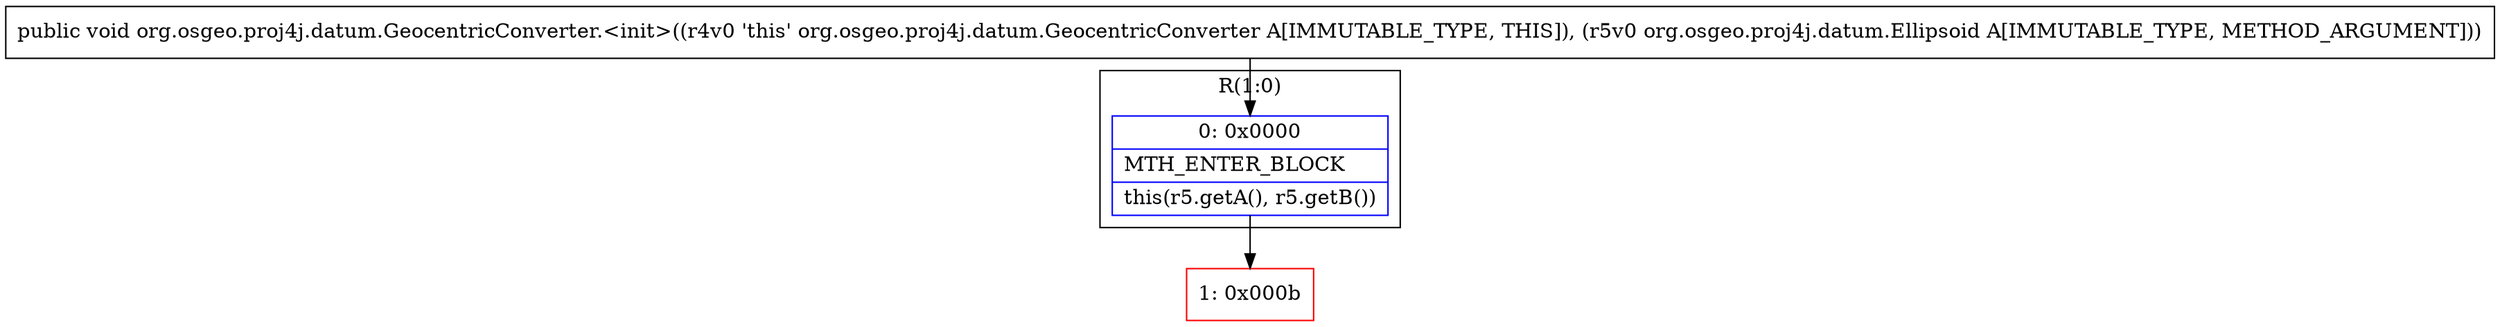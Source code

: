 digraph "CFG fororg.osgeo.proj4j.datum.GeocentricConverter.\<init\>(Lorg\/osgeo\/proj4j\/datum\/Ellipsoid;)V" {
subgraph cluster_Region_879115090 {
label = "R(1:0)";
node [shape=record,color=blue];
Node_0 [shape=record,label="{0\:\ 0x0000|MTH_ENTER_BLOCK\l|this(r5.getA(), r5.getB())\l}"];
}
Node_1 [shape=record,color=red,label="{1\:\ 0x000b}"];
MethodNode[shape=record,label="{public void org.osgeo.proj4j.datum.GeocentricConverter.\<init\>((r4v0 'this' org.osgeo.proj4j.datum.GeocentricConverter A[IMMUTABLE_TYPE, THIS]), (r5v0 org.osgeo.proj4j.datum.Ellipsoid A[IMMUTABLE_TYPE, METHOD_ARGUMENT])) }"];
MethodNode -> Node_0;
Node_0 -> Node_1;
}

